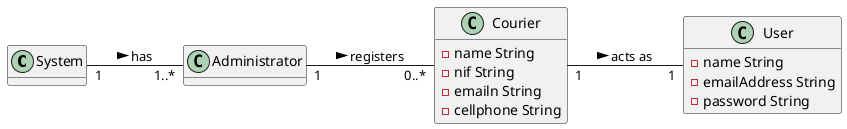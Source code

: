@startuml
hide methods
left to right direction


class System {

}

class User {
    -name String
    -emailAddress String
    -password String
}

class Courier {
    -name String
    -nif String
    -emailn String
    -cellphone String
}

class Administrator {

}



System "1" -- "1..*" Administrator: has >
Administrator"1" -- "0..*" Courier: registers >
Courier "1" -- "1" User: acts as >

@enduml
